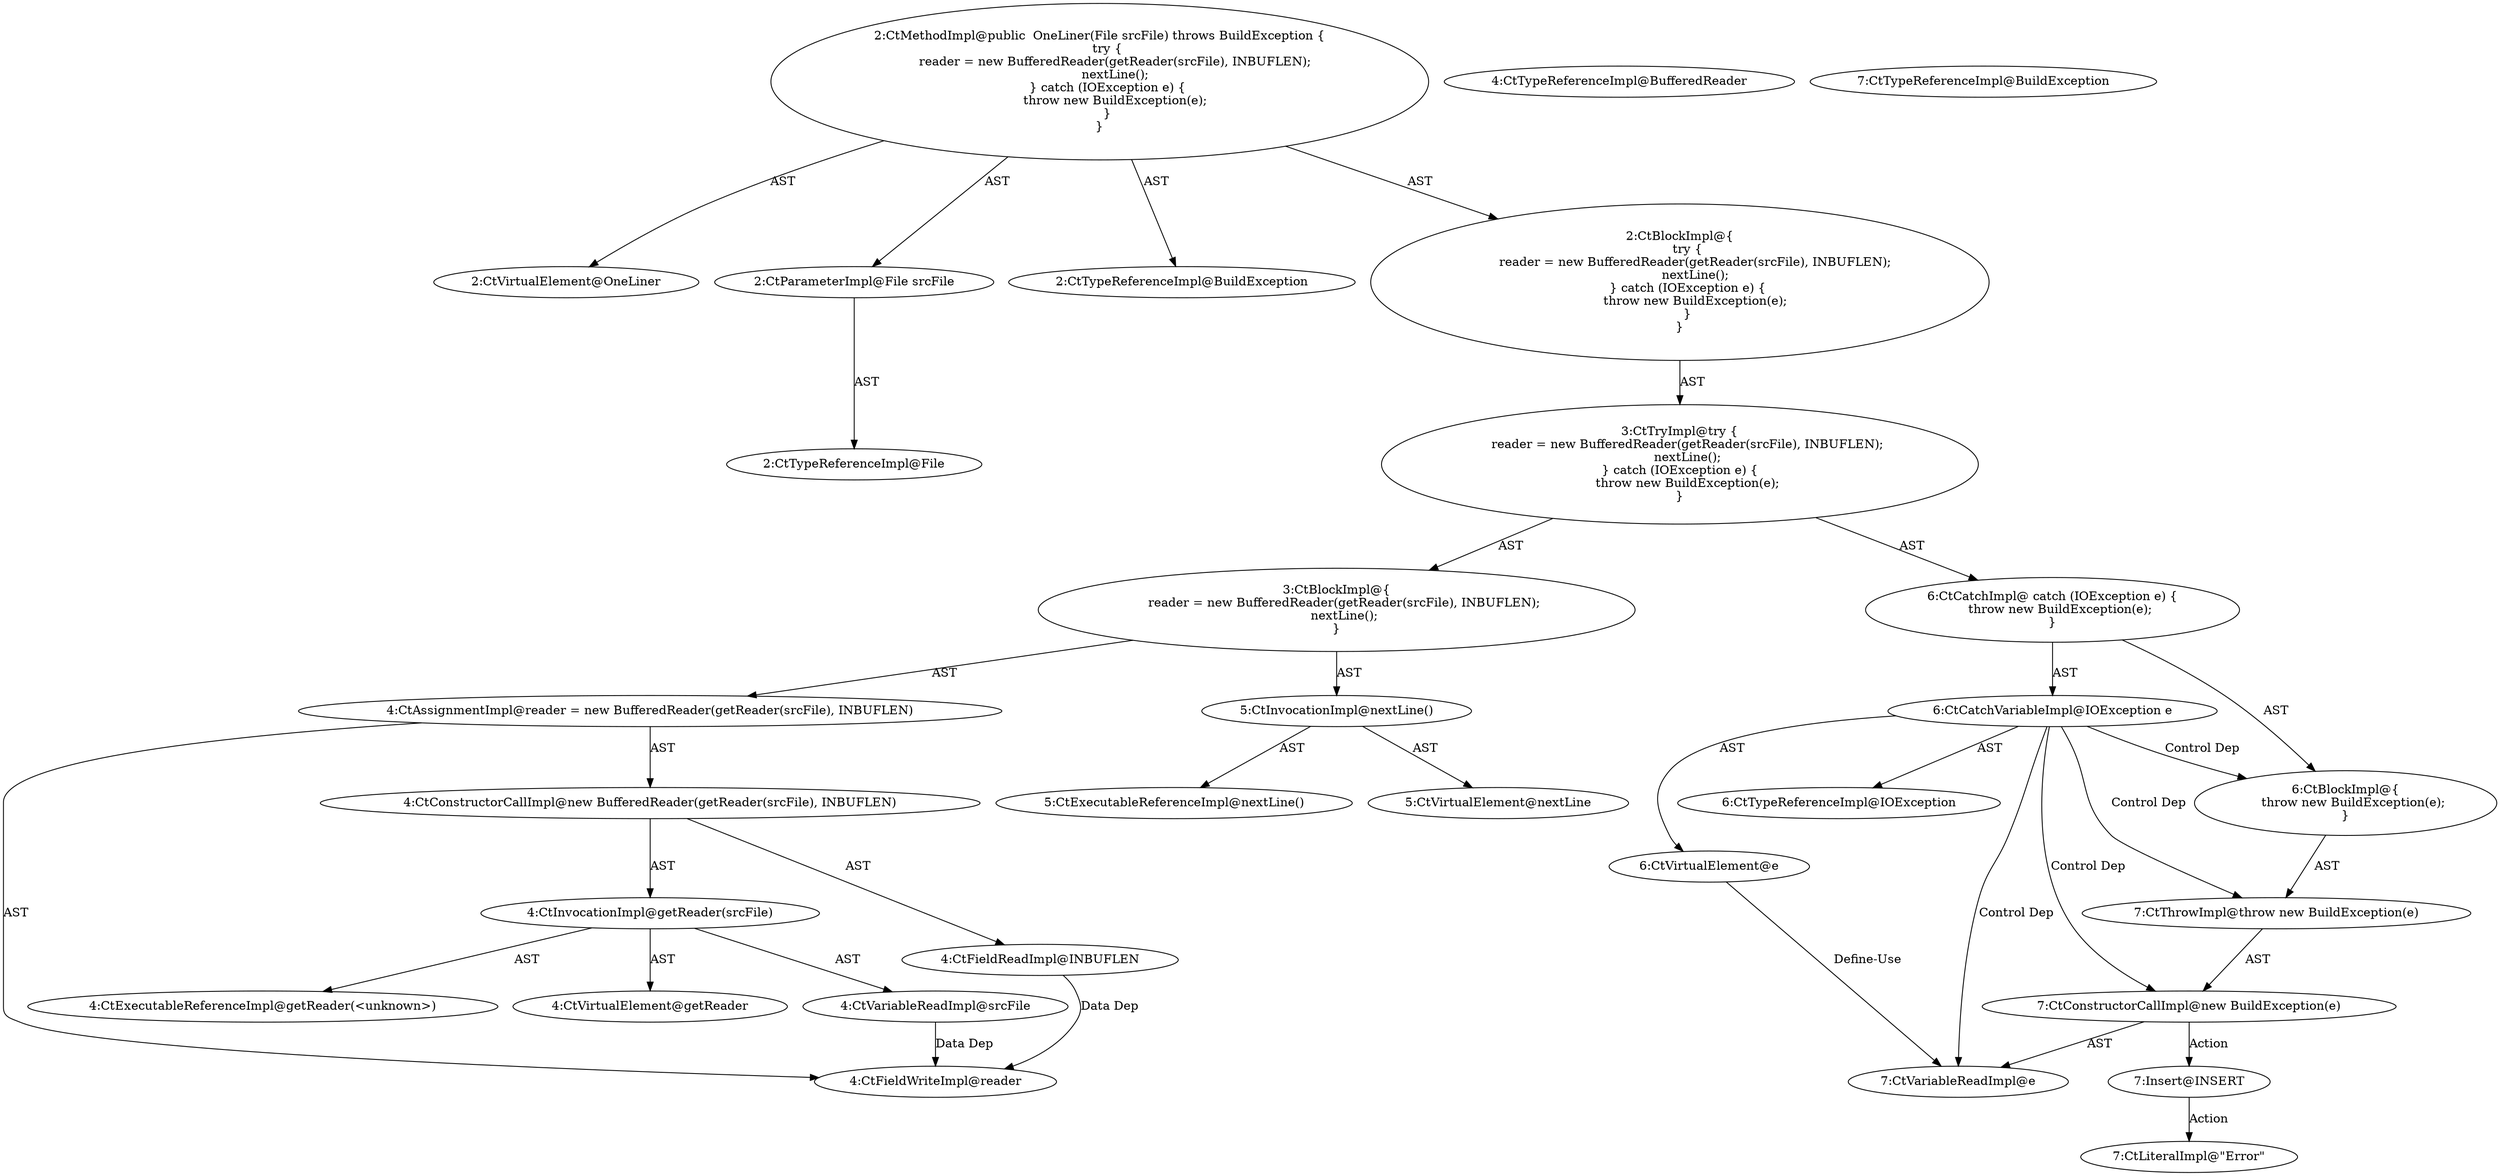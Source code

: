 digraph "OneLiner#?,File" {
0 [label="2:CtVirtualElement@OneLiner" shape=ellipse]
1 [label="2:CtParameterImpl@File srcFile" shape=ellipse]
2 [label="2:CtTypeReferenceImpl@File" shape=ellipse]
3 [label="2:CtTypeReferenceImpl@BuildException" shape=ellipse]
4 [label="4:CtFieldWriteImpl@reader" shape=ellipse]
5 [label="4:CtTypeReferenceImpl@BufferedReader" shape=ellipse]
6 [label="4:CtExecutableReferenceImpl@getReader(<unknown>)" shape=ellipse]
7 [label="4:CtVirtualElement@getReader" shape=ellipse]
8 [label="4:CtVariableReadImpl@srcFile" shape=ellipse]
9 [label="4:CtInvocationImpl@getReader(srcFile)" shape=ellipse]
10 [label="4:CtFieldReadImpl@INBUFLEN" shape=ellipse]
11 [label="4:CtConstructorCallImpl@new BufferedReader(getReader(srcFile), INBUFLEN)" shape=ellipse]
12 [label="4:CtAssignmentImpl@reader = new BufferedReader(getReader(srcFile), INBUFLEN)" shape=ellipse]
13 [label="5:CtExecutableReferenceImpl@nextLine()" shape=ellipse]
14 [label="5:CtVirtualElement@nextLine" shape=ellipse]
15 [label="5:CtInvocationImpl@nextLine()" shape=ellipse]
16 [label="3:CtBlockImpl@\{
    reader = new BufferedReader(getReader(srcFile), INBUFLEN);
    nextLine();
\}" shape=ellipse]
17 [label="6:CtVirtualElement@e" shape=ellipse]
18 [label="6:CtTypeReferenceImpl@IOException" shape=ellipse]
19 [label="6:CtCatchVariableImpl@IOException e" shape=ellipse]
20 [label="7:CtTypeReferenceImpl@BuildException" shape=ellipse]
21 [label="7:CtVariableReadImpl@e" shape=ellipse]
22 [label="7:CtConstructorCallImpl@new BuildException(e)" shape=ellipse]
23 [label="7:CtThrowImpl@throw new BuildException(e)" shape=ellipse]
24 [label="6:CtBlockImpl@\{
    throw new BuildException(e);
\}" shape=ellipse]
25 [label="6:CtCatchImpl@ catch (IOException e) \{
    throw new BuildException(e);
\}" shape=ellipse]
26 [label="3:CtTryImpl@try \{
    reader = new BufferedReader(getReader(srcFile), INBUFLEN);
    nextLine();
\} catch (IOException e) \{
    throw new BuildException(e);
\}" shape=ellipse]
27 [label="2:CtBlockImpl@\{
    try \{
        reader = new BufferedReader(getReader(srcFile), INBUFLEN);
        nextLine();
    \} catch (IOException e) \{
        throw new BuildException(e);
    \}
\}" shape=ellipse]
28 [label="2:CtMethodImpl@public  OneLiner(File srcFile) throws BuildException \{
    try \{
        reader = new BufferedReader(getReader(srcFile), INBUFLEN);
        nextLine();
    \} catch (IOException e) \{
        throw new BuildException(e);
    \}
\}" shape=ellipse]
29 [label="7:Insert@INSERT" shape=ellipse]
30 [label="7:CtLiteralImpl@\"Error\"" shape=ellipse]
1 -> 2 [label="AST"];
8 -> 4 [label="Data Dep"];
9 -> 7 [label="AST"];
9 -> 6 [label="AST"];
9 -> 8 [label="AST"];
10 -> 4 [label="Data Dep"];
11 -> 9 [label="AST"];
11 -> 10 [label="AST"];
12 -> 4 [label="AST"];
12 -> 11 [label="AST"];
15 -> 14 [label="AST"];
15 -> 13 [label="AST"];
16 -> 12 [label="AST"];
16 -> 15 [label="AST"];
17 -> 21 [label="Define-Use"];
19 -> 17 [label="AST"];
19 -> 18 [label="AST"];
19 -> 24 [label="Control Dep"];
19 -> 23 [label="Control Dep"];
19 -> 22 [label="Control Dep"];
19 -> 21 [label="Control Dep"];
22 -> 21 [label="AST"];
22 -> 29 [label="Action"];
23 -> 22 [label="AST"];
24 -> 23 [label="AST"];
25 -> 19 [label="AST"];
25 -> 24 [label="AST"];
26 -> 16 [label="AST"];
26 -> 25 [label="AST"];
27 -> 26 [label="AST"];
28 -> 0 [label="AST"];
28 -> 1 [label="AST"];
28 -> 3 [label="AST"];
28 -> 27 [label="AST"];
29 -> 30 [label="Action"];
}